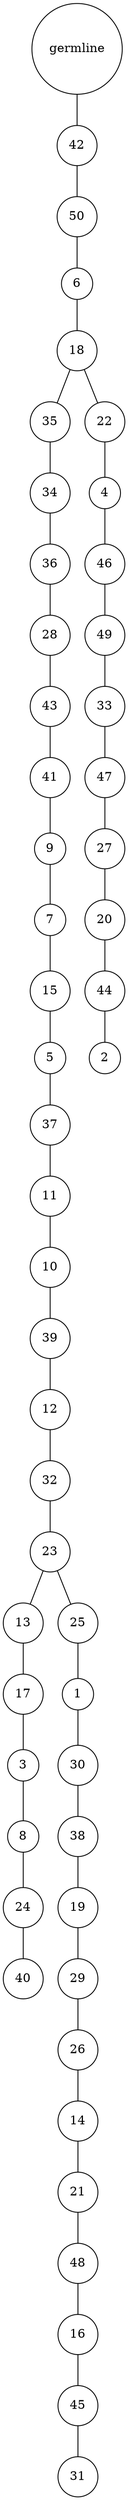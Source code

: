 graph {
	rankdir=UD;
	splines=line;
	node [shape=circle]
	"0x7f498f3b6c40" [label="germline"];
	"0x7f498f3b6c70" [label="42"];
	"0x7f498f3b6c40" -- "0x7f498f3b6c70" ;
	"0x7f498f3b6ca0" [label="50"];
	"0x7f498f3b6c70" -- "0x7f498f3b6ca0" ;
	"0x7f498f3b6cd0" [label="6"];
	"0x7f498f3b6ca0" -- "0x7f498f3b6cd0" ;
	"0x7f498f3b6d00" [label="18"];
	"0x7f498f3b6cd0" -- "0x7f498f3b6d00" ;
	"0x7f498f3b6d30" [label="35"];
	"0x7f498f3b6d00" -- "0x7f498f3b6d30" ;
	"0x7f498f3b6d60" [label="34"];
	"0x7f498f3b6d30" -- "0x7f498f3b6d60" ;
	"0x7f498f3b6d90" [label="36"];
	"0x7f498f3b6d60" -- "0x7f498f3b6d90" ;
	"0x7f498f3b6dc0" [label="28"];
	"0x7f498f3b6d90" -- "0x7f498f3b6dc0" ;
	"0x7f498f3b6df0" [label="43"];
	"0x7f498f3b6dc0" -- "0x7f498f3b6df0" ;
	"0x7f498f3b6e20" [label="41"];
	"0x7f498f3b6df0" -- "0x7f498f3b6e20" ;
	"0x7f498f3b6e50" [label="9"];
	"0x7f498f3b6e20" -- "0x7f498f3b6e50" ;
	"0x7f498f3b6e80" [label="7"];
	"0x7f498f3b6e50" -- "0x7f498f3b6e80" ;
	"0x7f498f3b6eb0" [label="15"];
	"0x7f498f3b6e80" -- "0x7f498f3b6eb0" ;
	"0x7f498f3b6ee0" [label="5"];
	"0x7f498f3b6eb0" -- "0x7f498f3b6ee0" ;
	"0x7f498f3b6f10" [label="37"];
	"0x7f498f3b6ee0" -- "0x7f498f3b6f10" ;
	"0x7f498f3b6f40" [label="11"];
	"0x7f498f3b6f10" -- "0x7f498f3b6f40" ;
	"0x7f498f3b6f70" [label="10"];
	"0x7f498f3b6f40" -- "0x7f498f3b6f70" ;
	"0x7f498f3b6fa0" [label="39"];
	"0x7f498f3b6f70" -- "0x7f498f3b6fa0" ;
	"0x7f498f3b6fd0" [label="12"];
	"0x7f498f3b6fa0" -- "0x7f498f3b6fd0" ;
	"0x7f498f3ca040" [label="32"];
	"0x7f498f3b6fd0" -- "0x7f498f3ca040" ;
	"0x7f498f3ca070" [label="23"];
	"0x7f498f3ca040" -- "0x7f498f3ca070" ;
	"0x7f498f3ca0a0" [label="13"];
	"0x7f498f3ca070" -- "0x7f498f3ca0a0" ;
	"0x7f498f3ca0d0" [label="17"];
	"0x7f498f3ca0a0" -- "0x7f498f3ca0d0" ;
	"0x7f498f3ca100" [label="3"];
	"0x7f498f3ca0d0" -- "0x7f498f3ca100" ;
	"0x7f498f3ca130" [label="8"];
	"0x7f498f3ca100" -- "0x7f498f3ca130" ;
	"0x7f498f3ca160" [label="24"];
	"0x7f498f3ca130" -- "0x7f498f3ca160" ;
	"0x7f498f3ca190" [label="40"];
	"0x7f498f3ca160" -- "0x7f498f3ca190" ;
	"0x7f498f3ca1c0" [label="25"];
	"0x7f498f3ca070" -- "0x7f498f3ca1c0" ;
	"0x7f498f3ca1f0" [label="1"];
	"0x7f498f3ca1c0" -- "0x7f498f3ca1f0" ;
	"0x7f498f3ca220" [label="30"];
	"0x7f498f3ca1f0" -- "0x7f498f3ca220" ;
	"0x7f498f3ca250" [label="38"];
	"0x7f498f3ca220" -- "0x7f498f3ca250" ;
	"0x7f498f3ca280" [label="19"];
	"0x7f498f3ca250" -- "0x7f498f3ca280" ;
	"0x7f498f3ca2b0" [label="29"];
	"0x7f498f3ca280" -- "0x7f498f3ca2b0" ;
	"0x7f498f3ca2e0" [label="26"];
	"0x7f498f3ca2b0" -- "0x7f498f3ca2e0" ;
	"0x7f498f3ca310" [label="14"];
	"0x7f498f3ca2e0" -- "0x7f498f3ca310" ;
	"0x7f498f3ca340" [label="21"];
	"0x7f498f3ca310" -- "0x7f498f3ca340" ;
	"0x7f498f3ca370" [label="48"];
	"0x7f498f3ca340" -- "0x7f498f3ca370" ;
	"0x7f498f3ca3a0" [label="16"];
	"0x7f498f3ca370" -- "0x7f498f3ca3a0" ;
	"0x7f498f3ca3d0" [label="45"];
	"0x7f498f3ca3a0" -- "0x7f498f3ca3d0" ;
	"0x7f498f3ca400" [label="31"];
	"0x7f498f3ca3d0" -- "0x7f498f3ca400" ;
	"0x7f498f3ca430" [label="22"];
	"0x7f498f3b6d00" -- "0x7f498f3ca430" ;
	"0x7f498f3ca460" [label="4"];
	"0x7f498f3ca430" -- "0x7f498f3ca460" ;
	"0x7f498f3ca490" [label="46"];
	"0x7f498f3ca460" -- "0x7f498f3ca490" ;
	"0x7f498f3ca4c0" [label="49"];
	"0x7f498f3ca490" -- "0x7f498f3ca4c0" ;
	"0x7f498f3ca4f0" [label="33"];
	"0x7f498f3ca4c0" -- "0x7f498f3ca4f0" ;
	"0x7f498f3ca520" [label="47"];
	"0x7f498f3ca4f0" -- "0x7f498f3ca520" ;
	"0x7f498f3ca550" [label="27"];
	"0x7f498f3ca520" -- "0x7f498f3ca550" ;
	"0x7f498f3ca580" [label="20"];
	"0x7f498f3ca550" -- "0x7f498f3ca580" ;
	"0x7f498f3ca5b0" [label="44"];
	"0x7f498f3ca580" -- "0x7f498f3ca5b0" ;
	"0x7f498f3ca5e0" [label="2"];
	"0x7f498f3ca5b0" -- "0x7f498f3ca5e0" ;
}
